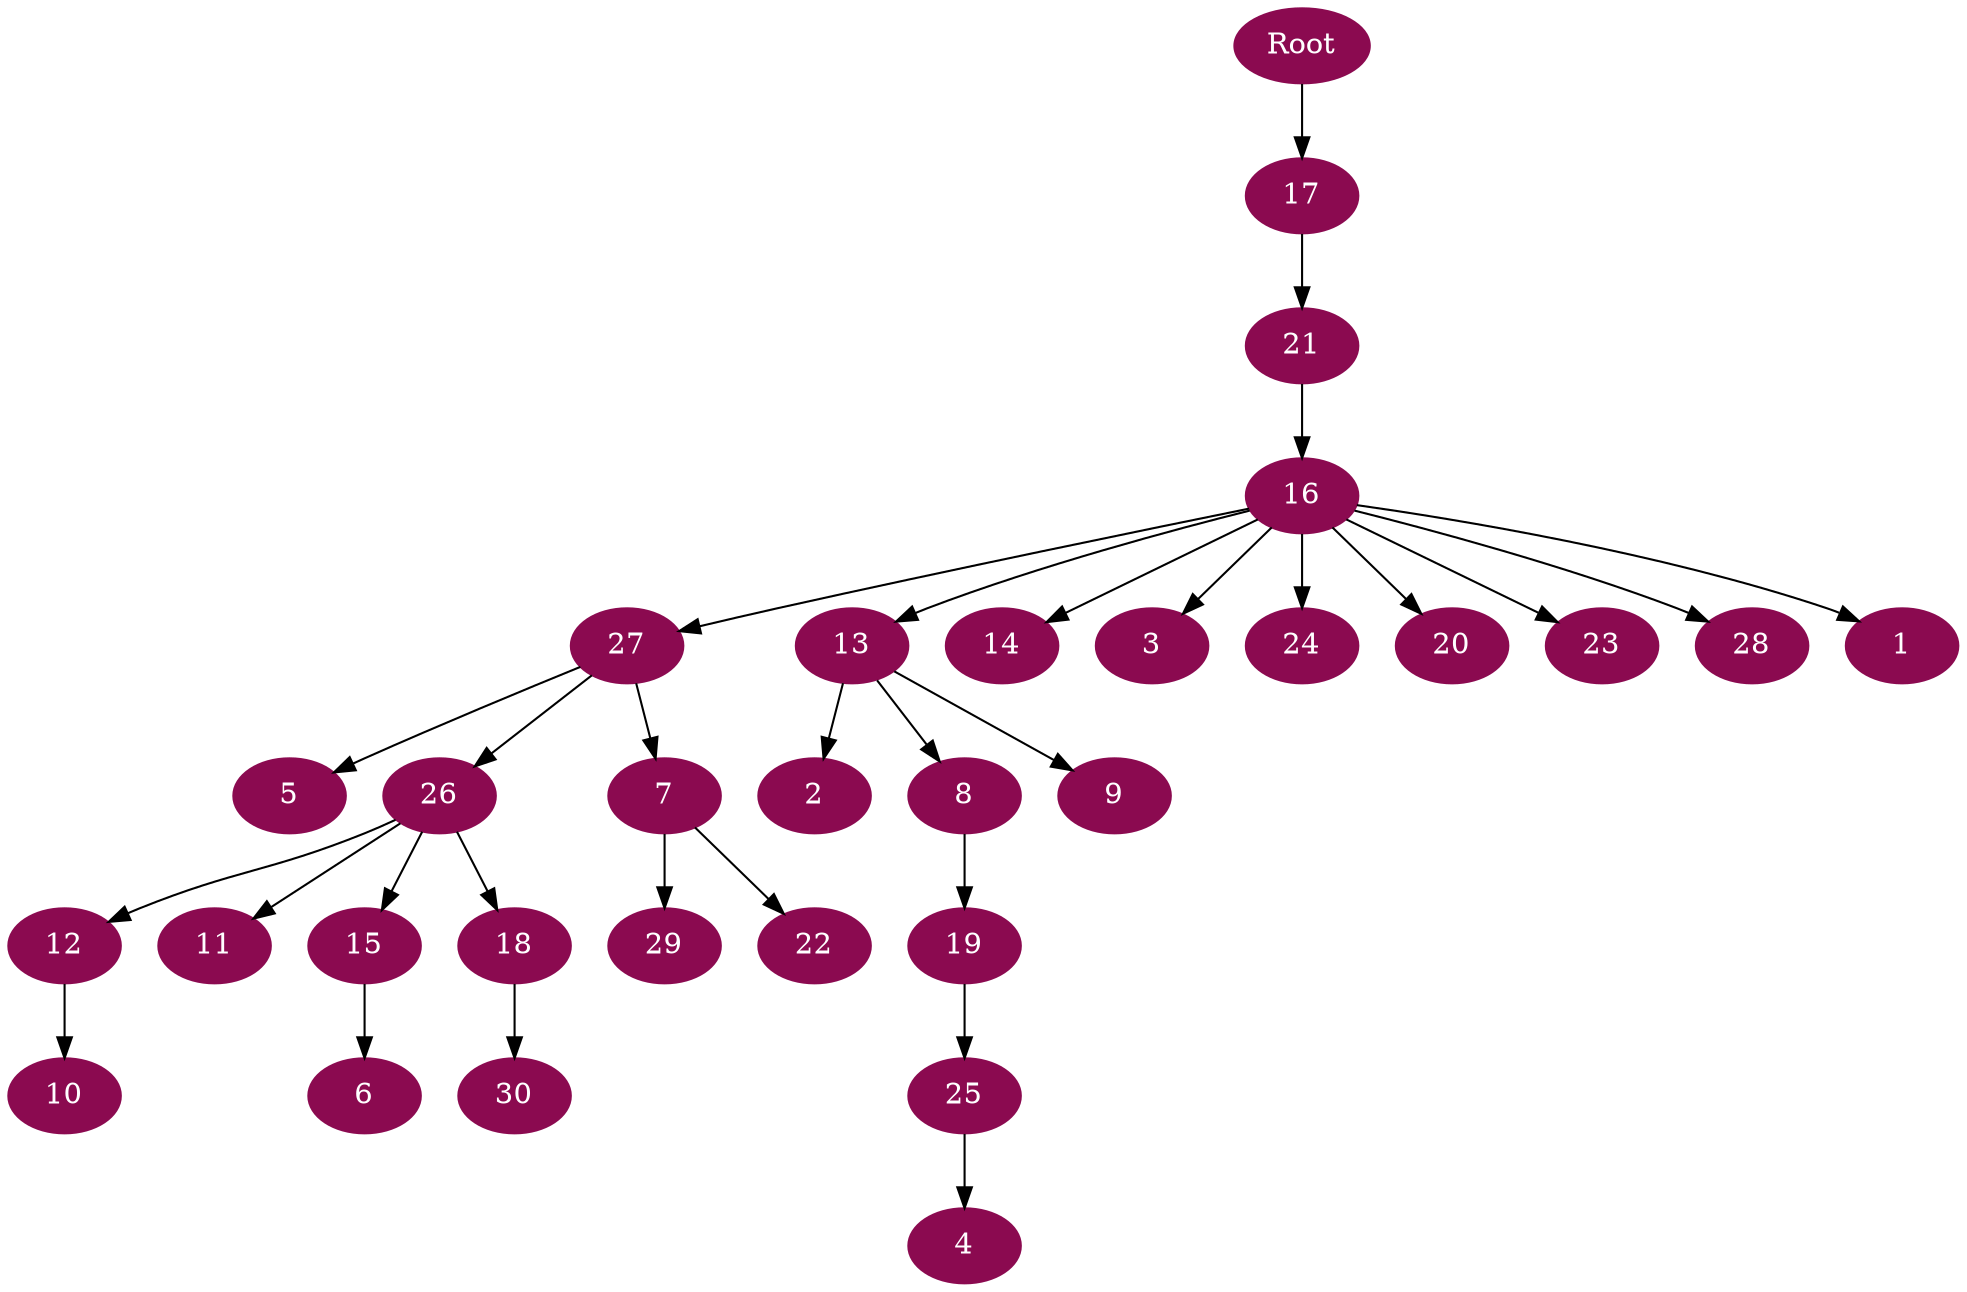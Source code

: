 digraph G {
node [color=deeppink4, style=filled, fontcolor=white];
Root -> 17;
17 -> 21;
21 -> 16;
16 -> 27;
27 -> 5;
27 -> 26;
26 -> 12;
12 -> 10;
26 -> 11;
26 -> 15;
15 -> 6;
26 -> 18;
18 -> 30;
27 -> 7;
7 -> 29;
7 -> 22;
16 -> 13;
13 -> 2;
13 -> 8;
8 -> 19;
19 -> 25;
25 -> 4;
13 -> 9;
16 -> 14;
16 -> 3;
16 -> 24;
16 -> 20;
16 -> 23;
16 -> 28;
16 -> 1;
}
